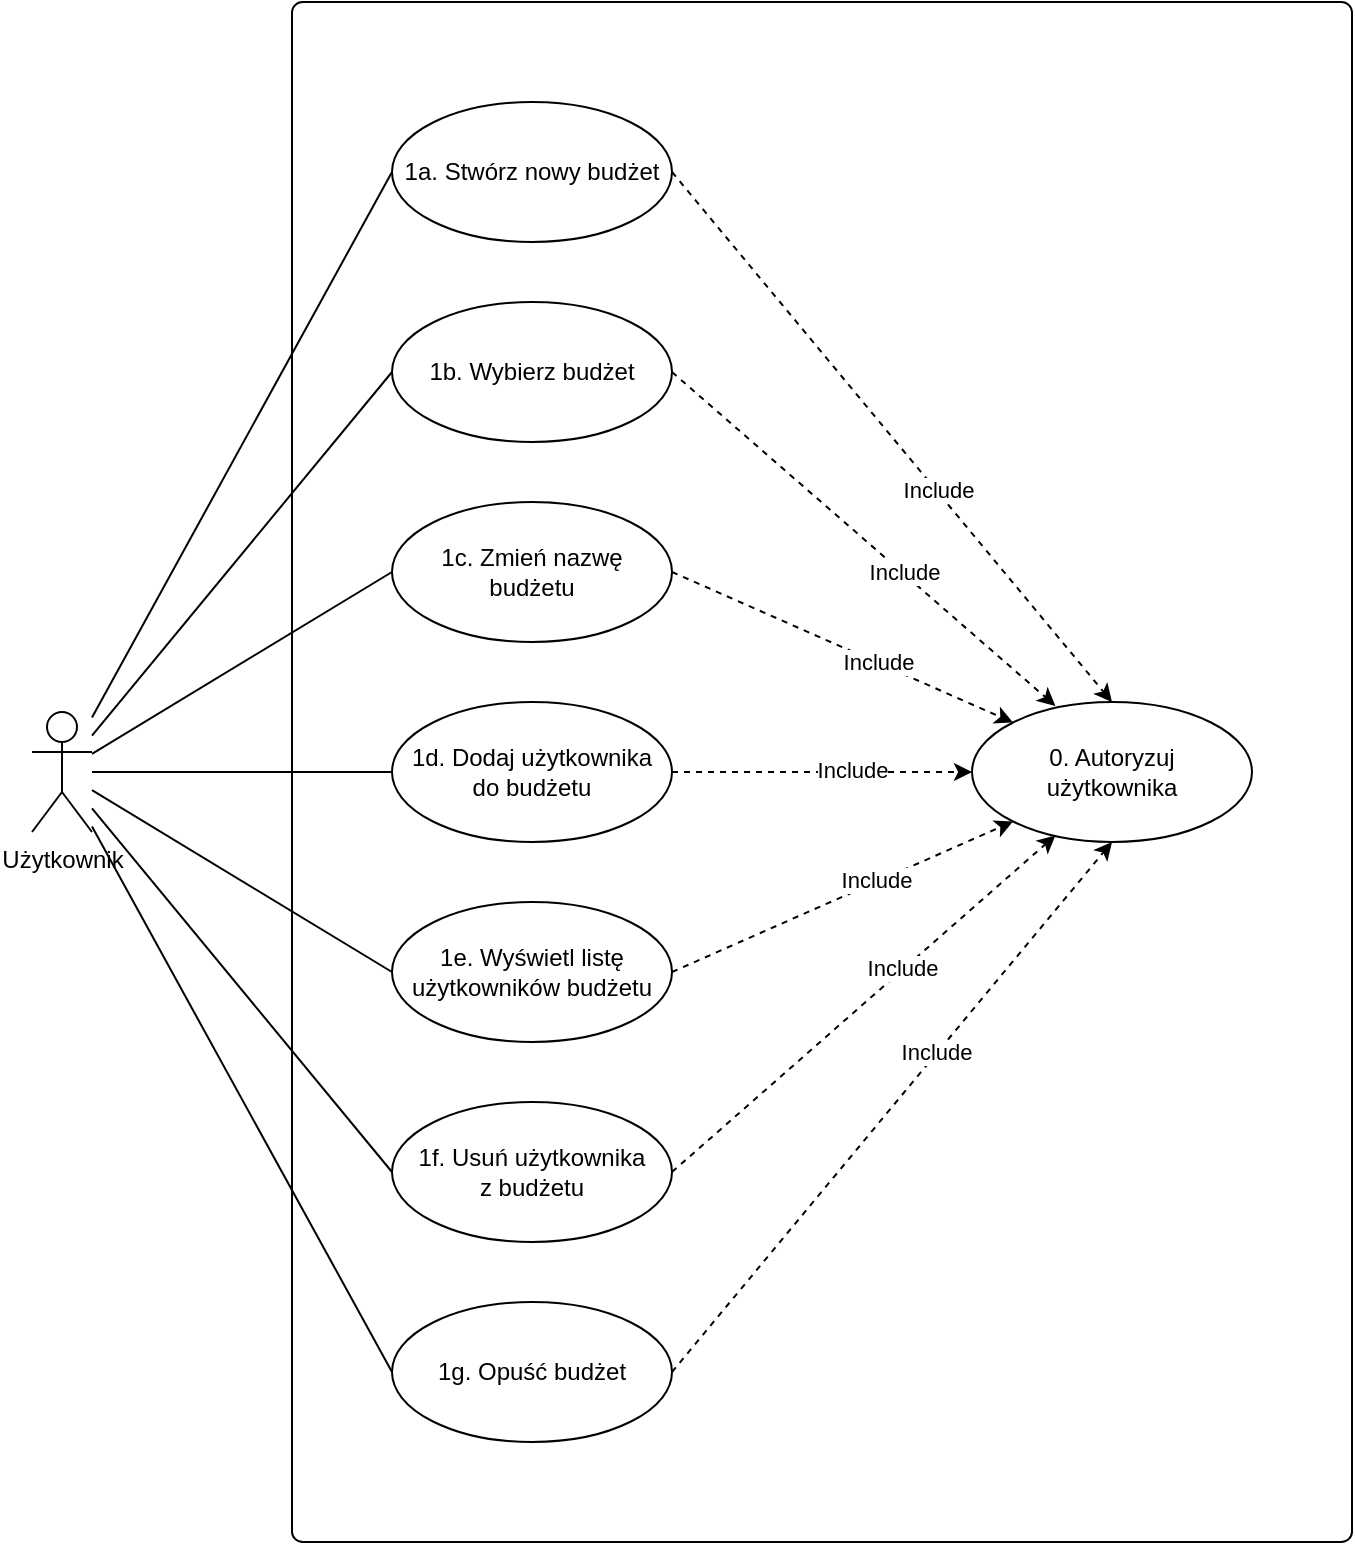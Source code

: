 <mxfile version="20.7.4" type="device"><diagram id="DwInslMGWIqqDadRrbdn" name="Strona-1"><mxGraphModel dx="1434" dy="854" grid="1" gridSize="10" guides="1" tooltips="1" connect="1" arrows="1" fold="1" page="1" pageScale="1" pageWidth="827" pageHeight="1169" math="0" shadow="0"><root><mxCell id="0"/><mxCell id="1" parent="0"/><mxCell id="VdtQKgRVt7a-svQTfw1r-1" value="" style="rounded=1;whiteSpace=wrap;html=1;arcSize=1;shadow=0;strokeColor=default;gradientColor=none;" parent="1" vertex="1"><mxGeometry x="220" width="530" height="770" as="geometry"/></mxCell><mxCell id="VdtQKgRVt7a-svQTfw1r-31" style="rounded=0;orthogonalLoop=1;jettySize=auto;html=1;entryX=0;entryY=0.5;entryDx=0;entryDy=0;endArrow=none;endFill=0;" parent="1" source="VdtQKgRVt7a-svQTfw1r-6" target="VdtQKgRVt7a-svQTfw1r-25" edge="1"><mxGeometry relative="1" as="geometry"/></mxCell><mxCell id="VdtQKgRVt7a-svQTfw1r-32" style="edgeStyle=none;rounded=0;orthogonalLoop=1;jettySize=auto;html=1;entryX=0;entryY=0.5;entryDx=0;entryDy=0;endArrow=none;endFill=0;" parent="1" source="VdtQKgRVt7a-svQTfw1r-6" target="VdtQKgRVt7a-svQTfw1r-26" edge="1"><mxGeometry relative="1" as="geometry"/></mxCell><mxCell id="VdtQKgRVt7a-svQTfw1r-33" style="edgeStyle=none;rounded=0;orthogonalLoop=1;jettySize=auto;html=1;entryX=0;entryY=0.5;entryDx=0;entryDy=0;endArrow=none;endFill=0;" parent="1" source="VdtQKgRVt7a-svQTfw1r-6" target="VdtQKgRVt7a-svQTfw1r-27" edge="1"><mxGeometry relative="1" as="geometry"/></mxCell><mxCell id="VdtQKgRVt7a-svQTfw1r-34" style="edgeStyle=none;rounded=0;orthogonalLoop=1;jettySize=auto;html=1;entryX=0;entryY=0.5;entryDx=0;entryDy=0;endArrow=none;endFill=0;" parent="1" source="VdtQKgRVt7a-svQTfw1r-6" target="VdtQKgRVt7a-svQTfw1r-28" edge="1"><mxGeometry relative="1" as="geometry"/></mxCell><mxCell id="VdtQKgRVt7a-svQTfw1r-35" style="edgeStyle=none;rounded=0;orthogonalLoop=1;jettySize=auto;html=1;entryX=0;entryY=0.5;entryDx=0;entryDy=0;endArrow=none;endFill=0;" parent="1" source="VdtQKgRVt7a-svQTfw1r-6" target="VdtQKgRVt7a-svQTfw1r-29" edge="1"><mxGeometry relative="1" as="geometry"/></mxCell><mxCell id="VdtQKgRVt7a-svQTfw1r-36" style="edgeStyle=none;rounded=0;orthogonalLoop=1;jettySize=auto;html=1;entryX=0;entryY=0.5;entryDx=0;entryDy=0;endArrow=none;endFill=0;" parent="1" source="VdtQKgRVt7a-svQTfw1r-6" target="VdtQKgRVt7a-svQTfw1r-30" edge="1"><mxGeometry relative="1" as="geometry"/></mxCell><mxCell id="s_SfdctsMKmpH5TnzJuy-4" style="rounded=0;orthogonalLoop=1;jettySize=auto;html=1;entryX=0;entryY=0.5;entryDx=0;entryDy=0;endArrow=none;endFill=0;" parent="1" source="VdtQKgRVt7a-svQTfw1r-6" target="s_SfdctsMKmpH5TnzJuy-1" edge="1"><mxGeometry relative="1" as="geometry"/></mxCell><mxCell id="VdtQKgRVt7a-svQTfw1r-6" value="Użytkownik" style="shape=umlActor;verticalLabelPosition=bottom;verticalAlign=top;html=1;" parent="1" vertex="1"><mxGeometry x="90" y="355" width="30" height="60" as="geometry"/></mxCell><mxCell id="VdtQKgRVt7a-svQTfw1r-9" value="0. Autoryzuj&lt;br&gt;użytkownika" style="ellipse;whiteSpace=wrap;html=1;" parent="1" vertex="1"><mxGeometry x="560" y="350" width="140" height="70" as="geometry"/></mxCell><mxCell id="VdtQKgRVt7a-svQTfw1r-38" style="edgeStyle=none;rounded=0;orthogonalLoop=1;jettySize=auto;html=1;exitX=1;exitY=0.5;exitDx=0;exitDy=0;endArrow=classic;endFill=1;dashed=1;labelBorderColor=none;" parent="1" source="VdtQKgRVt7a-svQTfw1r-25" edge="1"><mxGeometry relative="1" as="geometry"><mxPoint x="630" y="350" as="targetPoint"/></mxGeometry></mxCell><mxCell id="VdtQKgRVt7a-svQTfw1r-39" value="Include" style="edgeLabel;html=1;align=center;verticalAlign=middle;resizable=0;points=[];" parent="VdtQKgRVt7a-svQTfw1r-38" vertex="1" connectable="0"><mxGeometry x="0.203" y="1" relative="1" as="geometry"><mxPoint as="offset"/></mxGeometry></mxCell><mxCell id="VdtQKgRVt7a-svQTfw1r-25" value="1a. Stwórz nowy budżet" style="ellipse;whiteSpace=wrap;html=1;" parent="1" vertex="1"><mxGeometry x="270" y="50" width="140" height="70" as="geometry"/></mxCell><mxCell id="VdtQKgRVt7a-svQTfw1r-26" value="1c. Zmień nazwę&lt;br&gt;budżetu" style="ellipse;whiteSpace=wrap;html=1;" parent="1" vertex="1"><mxGeometry x="270" y="250" width="140" height="70" as="geometry"/></mxCell><mxCell id="VdtQKgRVt7a-svQTfw1r-27" value="1d. Dodaj użytkownika&lt;br&gt;do budżetu" style="ellipse;whiteSpace=wrap;html=1;" parent="1" vertex="1"><mxGeometry x="270" y="350" width="140" height="70" as="geometry"/></mxCell><mxCell id="VdtQKgRVt7a-svQTfw1r-28" value="1e. Wyświetl listę użytkowników budżetu" style="ellipse;whiteSpace=wrap;html=1;" parent="1" vertex="1"><mxGeometry x="270" y="450" width="140" height="70" as="geometry"/></mxCell><mxCell id="VdtQKgRVt7a-svQTfw1r-29" value="1f. Usuń użytkownika&lt;br&gt;z budżetu" style="ellipse;whiteSpace=wrap;html=1;" parent="1" vertex="1"><mxGeometry x="270" y="550" width="140" height="70" as="geometry"/></mxCell><mxCell id="VdtQKgRVt7a-svQTfw1r-30" value="1g. Opuść budżet" style="ellipse;whiteSpace=wrap;html=1;" parent="1" vertex="1"><mxGeometry x="270" y="650" width="140" height="70" as="geometry"/></mxCell><mxCell id="VdtQKgRVt7a-svQTfw1r-42" style="edgeStyle=none;rounded=0;orthogonalLoop=1;jettySize=auto;html=1;exitX=1;exitY=0.5;exitDx=0;exitDy=0;entryX=0;entryY=0;entryDx=0;entryDy=0;endArrow=classic;endFill=1;dashed=1;labelBorderColor=none;" parent="1" source="VdtQKgRVt7a-svQTfw1r-26" target="VdtQKgRVt7a-svQTfw1r-9" edge="1"><mxGeometry relative="1" as="geometry"><mxPoint x="424.0" y="305" as="sourcePoint"/><mxPoint x="590.0" y="480" as="targetPoint"/></mxGeometry></mxCell><mxCell id="VdtQKgRVt7a-svQTfw1r-43" value="Include" style="edgeLabel;html=1;align=center;verticalAlign=middle;resizable=0;points=[];" parent="VdtQKgRVt7a-svQTfw1r-42" vertex="1" connectable="0"><mxGeometry x="0.203" y="1" relative="1" as="geometry"><mxPoint as="offset"/></mxGeometry></mxCell><mxCell id="VdtQKgRVt7a-svQTfw1r-46" style="edgeStyle=none;rounded=0;orthogonalLoop=1;jettySize=auto;html=1;exitX=1;exitY=0.5;exitDx=0;exitDy=0;entryX=0;entryY=0.5;entryDx=0;entryDy=0;endArrow=classic;endFill=1;dashed=1;labelBorderColor=none;" parent="1" source="VdtQKgRVt7a-svQTfw1r-27" target="VdtQKgRVt7a-svQTfw1r-9" edge="1"><mxGeometry relative="1" as="geometry"><mxPoint x="424.0" y="345" as="sourcePoint"/><mxPoint x="590.0" y="450" as="targetPoint"/></mxGeometry></mxCell><mxCell id="VdtQKgRVt7a-svQTfw1r-47" value="Include" style="edgeLabel;html=1;align=center;verticalAlign=middle;resizable=0;points=[];" parent="VdtQKgRVt7a-svQTfw1r-46" vertex="1" connectable="0"><mxGeometry x="0.203" y="1" relative="1" as="geometry"><mxPoint as="offset"/></mxGeometry></mxCell><mxCell id="VdtQKgRVt7a-svQTfw1r-48" style="edgeStyle=none;rounded=0;orthogonalLoop=1;jettySize=auto;html=1;exitX=1;exitY=0.5;exitDx=0;exitDy=0;entryX=0;entryY=1;entryDx=0;entryDy=0;endArrow=classic;endFill=1;dashed=1;labelBorderColor=none;" parent="1" source="VdtQKgRVt7a-svQTfw1r-28" target="VdtQKgRVt7a-svQTfw1r-9" edge="1"><mxGeometry relative="1" as="geometry"><mxPoint x="424.0" y="415" as="sourcePoint"/><mxPoint x="590.0" y="450" as="targetPoint"/></mxGeometry></mxCell><mxCell id="VdtQKgRVt7a-svQTfw1r-49" value="Include" style="edgeLabel;html=1;align=center;verticalAlign=middle;resizable=0;points=[];" parent="VdtQKgRVt7a-svQTfw1r-48" vertex="1" connectable="0"><mxGeometry x="0.203" y="1" relative="1" as="geometry"><mxPoint as="offset"/></mxGeometry></mxCell><mxCell id="VdtQKgRVt7a-svQTfw1r-50" style="edgeStyle=none;rounded=0;orthogonalLoop=1;jettySize=auto;html=1;exitX=1;exitY=0.5;exitDx=0;exitDy=0;entryX=0.298;entryY=0.953;entryDx=0;entryDy=0;endArrow=classic;endFill=1;dashed=1;labelBorderColor=none;entryPerimeter=0;" parent="1" source="VdtQKgRVt7a-svQTfw1r-29" target="VdtQKgRVt7a-svQTfw1r-9" edge="1"><mxGeometry relative="1" as="geometry"><mxPoint x="434.0" y="425" as="sourcePoint"/><mxPoint x="600.0" y="460" as="targetPoint"/></mxGeometry></mxCell><mxCell id="VdtQKgRVt7a-svQTfw1r-51" value="Include" style="edgeLabel;html=1;align=center;verticalAlign=middle;resizable=0;points=[];" parent="VdtQKgRVt7a-svQTfw1r-50" vertex="1" connectable="0"><mxGeometry x="0.203" y="1" relative="1" as="geometry"><mxPoint as="offset"/></mxGeometry></mxCell><mxCell id="VdtQKgRVt7a-svQTfw1r-52" style="edgeStyle=none;rounded=0;orthogonalLoop=1;jettySize=auto;html=1;exitX=1;exitY=0.5;exitDx=0;exitDy=0;entryX=0.5;entryY=1;entryDx=0;entryDy=0;endArrow=classic;endFill=1;dashed=1;labelBorderColor=none;" parent="1" source="VdtQKgRVt7a-svQTfw1r-30" target="VdtQKgRVt7a-svQTfw1r-9" edge="1"><mxGeometry relative="1" as="geometry"><mxPoint x="444.0" y="435" as="sourcePoint"/><mxPoint x="610.0" y="470" as="targetPoint"/></mxGeometry></mxCell><mxCell id="VdtQKgRVt7a-svQTfw1r-53" value="Include" style="edgeLabel;html=1;align=center;verticalAlign=middle;resizable=0;points=[];" parent="VdtQKgRVt7a-svQTfw1r-52" vertex="1" connectable="0"><mxGeometry x="0.203" y="1" relative="1" as="geometry"><mxPoint as="offset"/></mxGeometry></mxCell><mxCell id="s_SfdctsMKmpH5TnzJuy-1" value="1b. Wybierz budżet" style="ellipse;whiteSpace=wrap;html=1;" parent="1" vertex="1"><mxGeometry x="270" y="150" width="140" height="70" as="geometry"/></mxCell><mxCell id="s_SfdctsMKmpH5TnzJuy-2" style="edgeStyle=none;rounded=0;orthogonalLoop=1;jettySize=auto;html=1;exitX=1;exitY=0.5;exitDx=0;exitDy=0;entryX=0.298;entryY=0.028;entryDx=0;entryDy=0;endArrow=classic;endFill=1;dashed=1;labelBorderColor=none;entryPerimeter=0;" parent="1" source="s_SfdctsMKmpH5TnzJuy-1" target="VdtQKgRVt7a-svQTfw1r-9" edge="1"><mxGeometry relative="1" as="geometry"><mxPoint x="420" y="95" as="sourcePoint"/><mxPoint x="640.0" y="410" as="targetPoint"/></mxGeometry></mxCell><mxCell id="s_SfdctsMKmpH5TnzJuy-3" value="Include" style="edgeLabel;html=1;align=center;verticalAlign=middle;resizable=0;points=[];" parent="s_SfdctsMKmpH5TnzJuy-2" vertex="1" connectable="0"><mxGeometry x="0.203" y="1" relative="1" as="geometry"><mxPoint as="offset"/></mxGeometry></mxCell></root></mxGraphModel></diagram></mxfile>